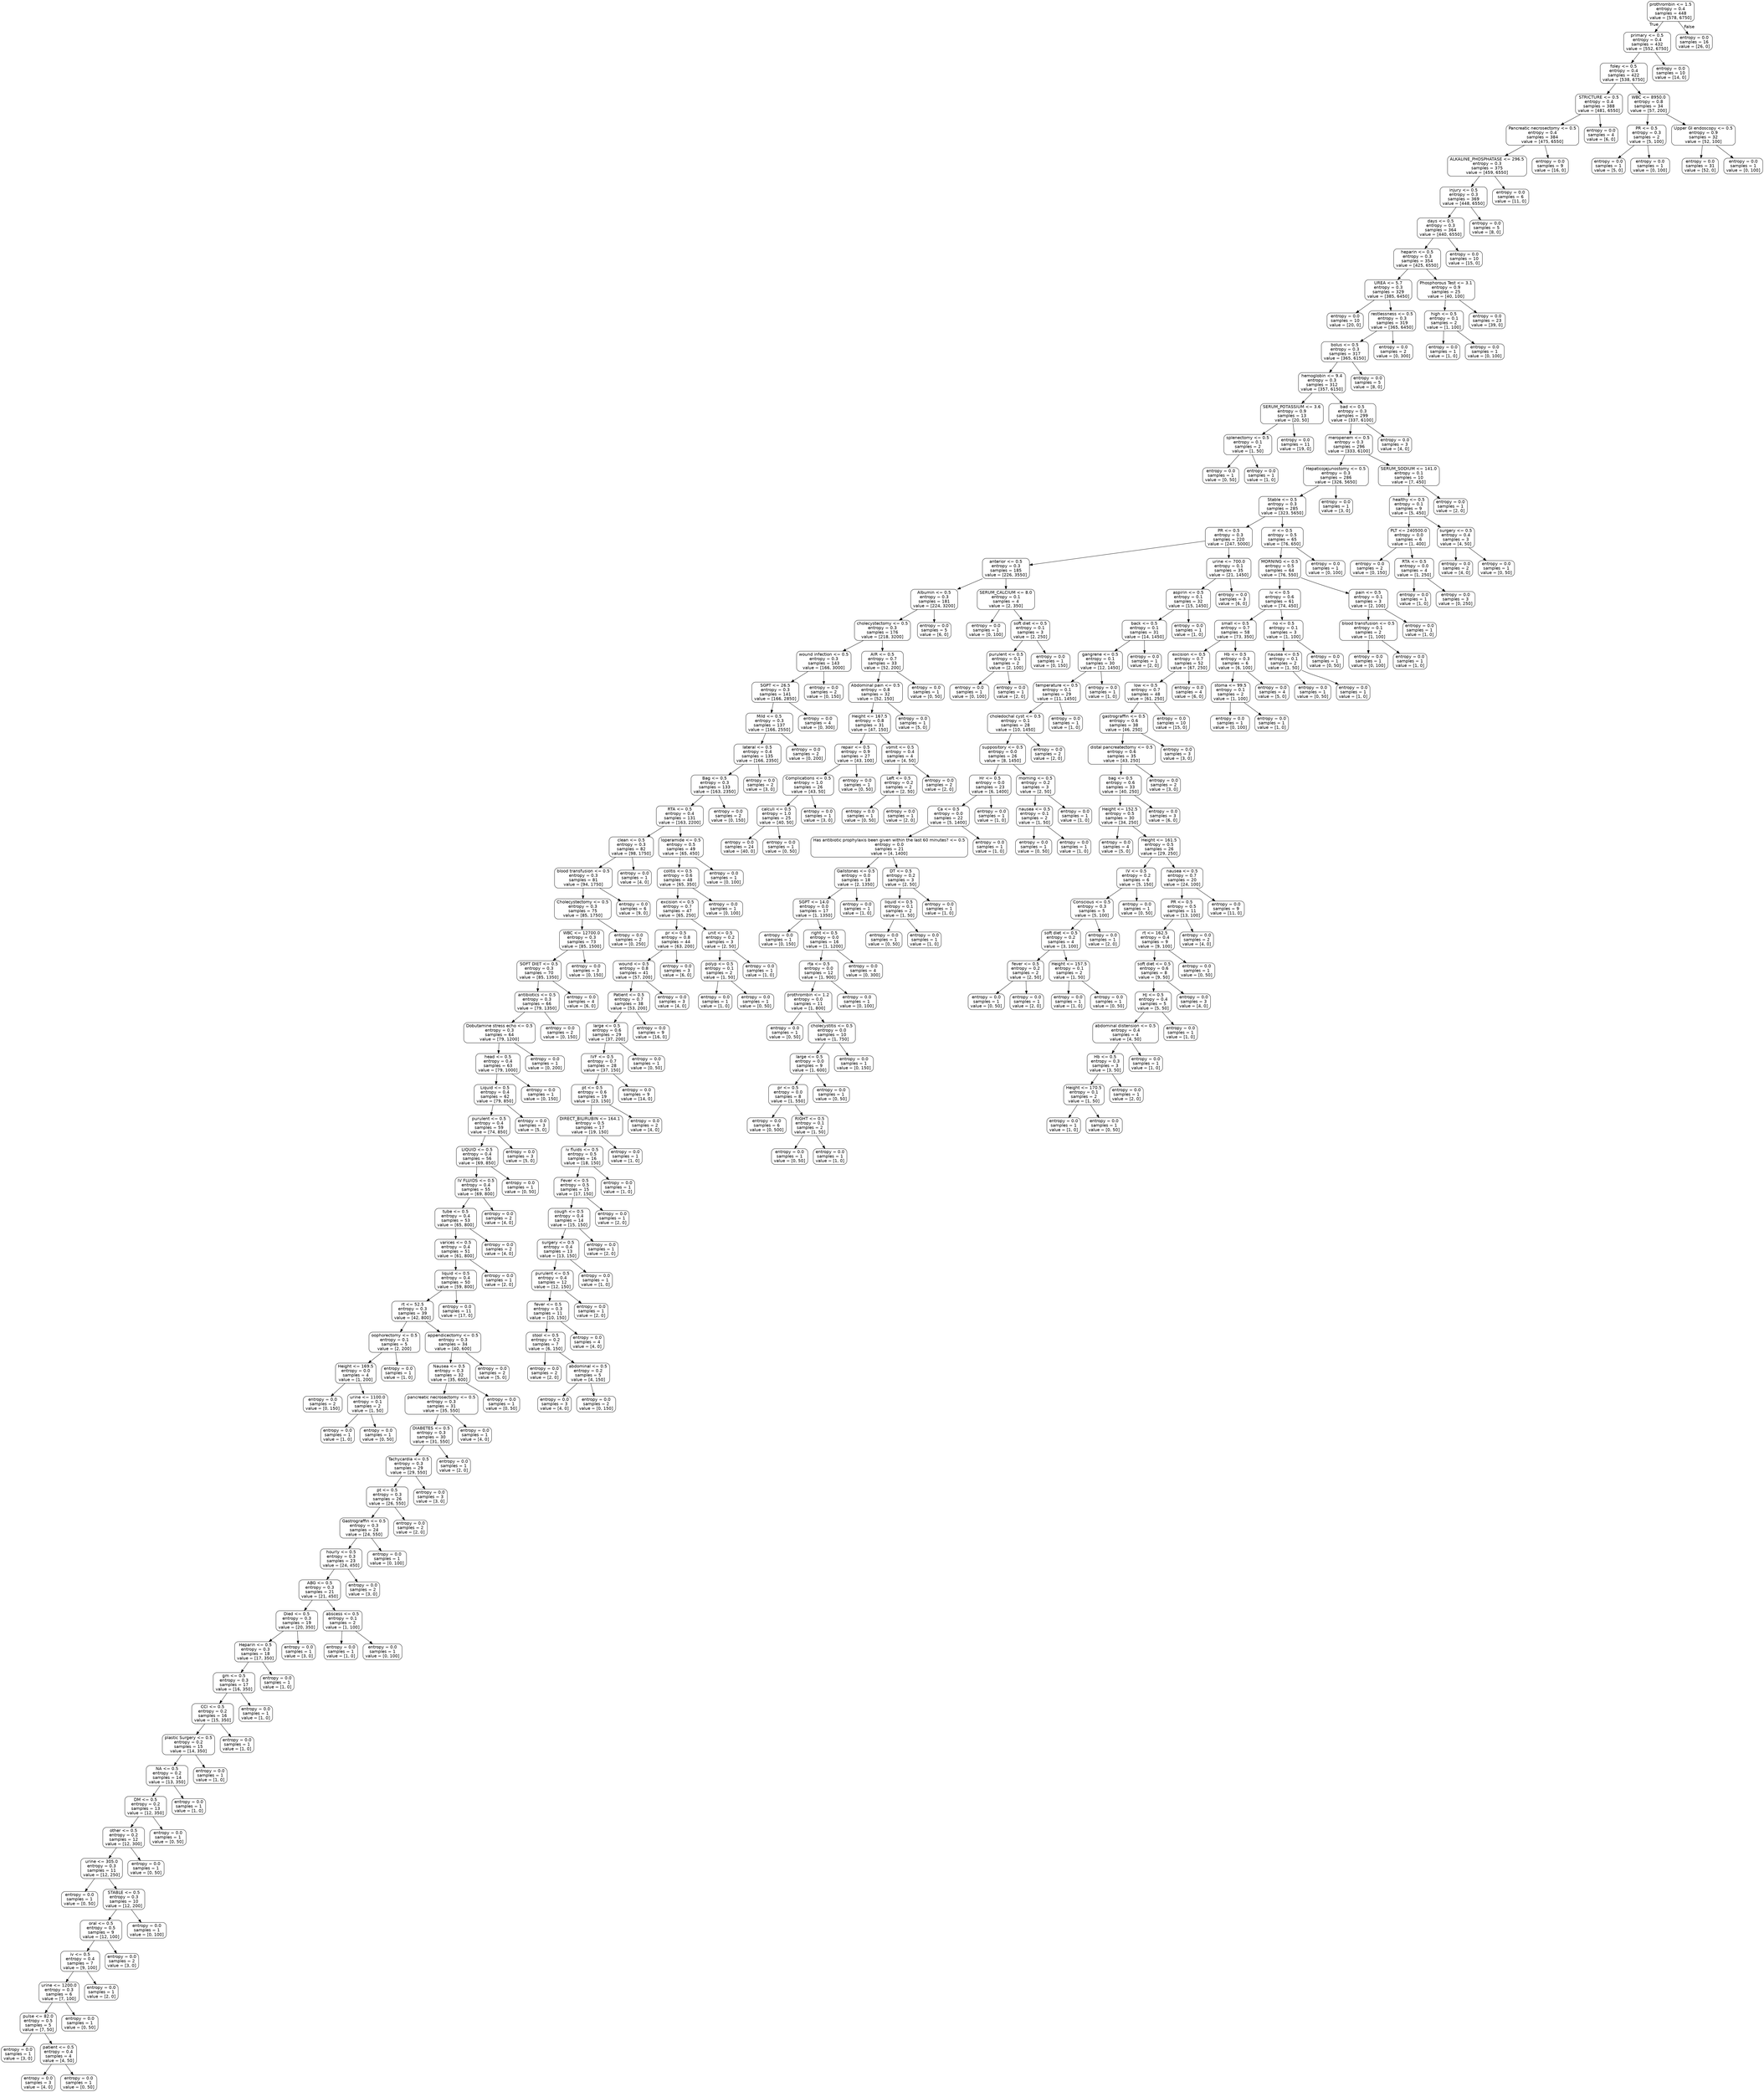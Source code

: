 digraph Tree {
node [shape=box, style="rounded", color="black", fontname=helvetica] ;
edge [fontname=helvetica] ;
0 [label="prothrombin <= 1.5\nentropy = 0.4\nsamples = 448\nvalue = [578, 6750]"] ;
1 [label="primary <= 0.5\nentropy = 0.4\nsamples = 432\nvalue = [552, 6750]"] ;
0 -> 1 [labeldistance=2.5, labelangle=45, headlabel="True"] ;
2 [label="foley <= 0.5\nentropy = 0.4\nsamples = 422\nvalue = [538, 6750]"] ;
1 -> 2 ;
3 [label="STRICTURE <= 0.5\nentropy = 0.4\nsamples = 388\nvalue = [481, 6550]"] ;
2 -> 3 ;
4 [label="Pancreatic necrosectomy <= 0.5\nentropy = 0.4\nsamples = 384\nvalue = [475, 6550]"] ;
3 -> 4 ;
5 [label="ALKALINE_PHOSPHATASE <= 296.5\nentropy = 0.3\nsamples = 375\nvalue = [459, 6550]"] ;
4 -> 5 ;
6 [label="injury <= 0.5\nentropy = 0.3\nsamples = 369\nvalue = [448, 6550]"] ;
5 -> 6 ;
7 [label="days <= 0.5\nentropy = 0.3\nsamples = 364\nvalue = [440, 6550]"] ;
6 -> 7 ;
8 [label="heparin <= 0.5\nentropy = 0.3\nsamples = 354\nvalue = [425, 6550]"] ;
7 -> 8 ;
9 [label="UREA <= 5.7\nentropy = 0.3\nsamples = 329\nvalue = [385, 6450]"] ;
8 -> 9 ;
10 [label="entropy = 0.0\nsamples = 10\nvalue = [20, 0]"] ;
9 -> 10 ;
11 [label="restlessness <= 0.5\nentropy = 0.3\nsamples = 319\nvalue = [365, 6450]"] ;
9 -> 11 ;
12 [label="bolus <= 0.5\nentropy = 0.3\nsamples = 317\nvalue = [365, 6150]"] ;
11 -> 12 ;
13 [label="hemoglobin <= 9.4\nentropy = 0.3\nsamples = 312\nvalue = [357, 6150]"] ;
12 -> 13 ;
14 [label="SERUM_POTASSIUM <= 3.6\nentropy = 0.9\nsamples = 13\nvalue = [20, 50]"] ;
13 -> 14 ;
15 [label="splenectomy <= 0.5\nentropy = 0.1\nsamples = 2\nvalue = [1, 50]"] ;
14 -> 15 ;
16 [label="entropy = 0.0\nsamples = 1\nvalue = [0, 50]"] ;
15 -> 16 ;
17 [label="entropy = 0.0\nsamples = 1\nvalue = [1, 0]"] ;
15 -> 17 ;
18 [label="entropy = 0.0\nsamples = 11\nvalue = [19, 0]"] ;
14 -> 18 ;
19 [label="bad <= 0.5\nentropy = 0.3\nsamples = 299\nvalue = [337, 6100]"] ;
13 -> 19 ;
20 [label="meropenem <= 0.5\nentropy = 0.3\nsamples = 296\nvalue = [333, 6100]"] ;
19 -> 20 ;
21 [label="Hepaticojejunostomy <= 0.5\nentropy = 0.3\nsamples = 286\nvalue = [326, 5650]"] ;
20 -> 21 ;
22 [label="Stable <= 0.5\nentropy = 0.3\nsamples = 285\nvalue = [323, 5650]"] ;
21 -> 22 ;
23 [label="PR <= 0.5\nentropy = 0.3\nsamples = 220\nvalue = [247, 5000]"] ;
22 -> 23 ;
24 [label="anterior <= 0.5\nentropy = 0.3\nsamples = 185\nvalue = [226, 3550]"] ;
23 -> 24 ;
25 [label="Albumin <= 0.5\nentropy = 0.3\nsamples = 181\nvalue = [224, 3200]"] ;
24 -> 25 ;
26 [label="cholecystectomy <= 0.5\nentropy = 0.3\nsamples = 176\nvalue = [218, 3200]"] ;
25 -> 26 ;
27 [label="wound infection <= 0.5\nentropy = 0.3\nsamples = 143\nvalue = [166, 3000]"] ;
26 -> 27 ;
28 [label="SGPT <= 26.5\nentropy = 0.3\nsamples = 141\nvalue = [166, 2850]"] ;
27 -> 28 ;
29 [label="Mild <= 0.5\nentropy = 0.3\nsamples = 137\nvalue = [166, 2550]"] ;
28 -> 29 ;
30 [label="lateral <= 0.5\nentropy = 0.4\nsamples = 135\nvalue = [166, 2350]"] ;
29 -> 30 ;
31 [label="Bag <= 0.5\nentropy = 0.3\nsamples = 133\nvalue = [163, 2350]"] ;
30 -> 31 ;
32 [label="RTA <= 0.5\nentropy = 0.4\nsamples = 131\nvalue = [163, 2200]"] ;
31 -> 32 ;
33 [label="clean <= 0.5\nentropy = 0.3\nsamples = 82\nvalue = [98, 1750]"] ;
32 -> 33 ;
34 [label="blood transfusion <= 0.5\nentropy = 0.3\nsamples = 81\nvalue = [94, 1750]"] ;
33 -> 34 ;
35 [label="Cholecystectomy <= 0.5\nentropy = 0.3\nsamples = 75\nvalue = [85, 1750]"] ;
34 -> 35 ;
36 [label="WBC <= 12700.0\nentropy = 0.3\nsamples = 73\nvalue = [85, 1500]"] ;
35 -> 36 ;
37 [label="SOFT DIET <= 0.5\nentropy = 0.3\nsamples = 70\nvalue = [85, 1350]"] ;
36 -> 37 ;
38 [label="antibiotics <= 0.5\nentropy = 0.3\nsamples = 66\nvalue = [79, 1350]"] ;
37 -> 38 ;
39 [label="Dobutamine stress echo <= 0.5\nentropy = 0.3\nsamples = 64\nvalue = [79, 1200]"] ;
38 -> 39 ;
40 [label="head <= 0.5\nentropy = 0.4\nsamples = 63\nvalue = [79, 1000]"] ;
39 -> 40 ;
41 [label="Liquid <= 0.5\nentropy = 0.4\nsamples = 62\nvalue = [79, 850]"] ;
40 -> 41 ;
42 [label="purulent <= 0.5\nentropy = 0.4\nsamples = 59\nvalue = [74, 850]"] ;
41 -> 42 ;
43 [label="LIQUID <= 0.5\nentropy = 0.4\nsamples = 56\nvalue = [69, 850]"] ;
42 -> 43 ;
44 [label="IV FLUIDS <= 0.5\nentropy = 0.4\nsamples = 55\nvalue = [69, 800]"] ;
43 -> 44 ;
45 [label="tube <= 0.5\nentropy = 0.4\nsamples = 53\nvalue = [65, 800]"] ;
44 -> 45 ;
46 [label="varices <= 0.5\nentropy = 0.4\nsamples = 51\nvalue = [61, 800]"] ;
45 -> 46 ;
47 [label="liquid <= 0.5\nentropy = 0.4\nsamples = 50\nvalue = [59, 800]"] ;
46 -> 47 ;
48 [label="rt <= 52.5\nentropy = 0.3\nsamples = 39\nvalue = [42, 800]"] ;
47 -> 48 ;
49 [label="oophorectomy <= 0.5\nentropy = 0.1\nsamples = 5\nvalue = [2, 200]"] ;
48 -> 49 ;
50 [label="Height <= 169.5\nentropy = 0.0\nsamples = 4\nvalue = [1, 200]"] ;
49 -> 50 ;
51 [label="entropy = 0.0\nsamples = 2\nvalue = [0, 150]"] ;
50 -> 51 ;
52 [label="urine <= 1100.0\nentropy = 0.1\nsamples = 2\nvalue = [1, 50]"] ;
50 -> 52 ;
53 [label="entropy = 0.0\nsamples = 1\nvalue = [1, 0]"] ;
52 -> 53 ;
54 [label="entropy = 0.0\nsamples = 1\nvalue = [0, 50]"] ;
52 -> 54 ;
55 [label="entropy = 0.0\nsamples = 1\nvalue = [1, 0]"] ;
49 -> 55 ;
56 [label="appendicectomy <= 0.5\nentropy = 0.3\nsamples = 34\nvalue = [40, 600]"] ;
48 -> 56 ;
57 [label="Nausea <= 0.5\nentropy = 0.3\nsamples = 32\nvalue = [35, 600]"] ;
56 -> 57 ;
58 [label="pancreatic necrosectomy <= 0.5\nentropy = 0.3\nsamples = 31\nvalue = [35, 550]"] ;
57 -> 58 ;
59 [label="DIABETES <= 0.5\nentropy = 0.3\nsamples = 30\nvalue = [31, 550]"] ;
58 -> 59 ;
60 [label="Tachycardia <= 0.5\nentropy = 0.3\nsamples = 29\nvalue = [29, 550]"] ;
59 -> 60 ;
61 [label="pt <= 0.5\nentropy = 0.3\nsamples = 26\nvalue = [26, 550]"] ;
60 -> 61 ;
62 [label="Gastrograffin <= 0.5\nentropy = 0.3\nsamples = 24\nvalue = [24, 550]"] ;
61 -> 62 ;
63 [label="hourly <= 0.5\nentropy = 0.3\nsamples = 23\nvalue = [24, 450]"] ;
62 -> 63 ;
64 [label="ABG <= 0.5\nentropy = 0.3\nsamples = 21\nvalue = [21, 450]"] ;
63 -> 64 ;
65 [label="Died <= 0.5\nentropy = 0.3\nsamples = 19\nvalue = [20, 350]"] ;
64 -> 65 ;
66 [label="Heparin <= 0.5\nentropy = 0.3\nsamples = 18\nvalue = [17, 350]"] ;
65 -> 66 ;
67 [label="gm <= 0.5\nentropy = 0.3\nsamples = 17\nvalue = [16, 350]"] ;
66 -> 67 ;
68 [label="CCI <= 0.5\nentropy = 0.2\nsamples = 16\nvalue = [15, 350]"] ;
67 -> 68 ;
69 [label="plastic Surgery <= 0.5\nentropy = 0.2\nsamples = 15\nvalue = [14, 350]"] ;
68 -> 69 ;
70 [label="NA <= 0.5\nentropy = 0.2\nsamples = 14\nvalue = [13, 350]"] ;
69 -> 70 ;
71 [label="DM <= 0.5\nentropy = 0.2\nsamples = 13\nvalue = [12, 350]"] ;
70 -> 71 ;
72 [label="other <= 0.5\nentropy = 0.2\nsamples = 12\nvalue = [12, 300]"] ;
71 -> 72 ;
73 [label="urine <= 305.0\nentropy = 0.3\nsamples = 11\nvalue = [12, 250]"] ;
72 -> 73 ;
74 [label="entropy = 0.0\nsamples = 1\nvalue = [0, 50]"] ;
73 -> 74 ;
75 [label="STABLE <= 0.5\nentropy = 0.3\nsamples = 10\nvalue = [12, 200]"] ;
73 -> 75 ;
76 [label="oral <= 0.5\nentropy = 0.5\nsamples = 9\nvalue = [12, 100]"] ;
75 -> 76 ;
77 [label="iv <= 0.5\nentropy = 0.4\nsamples = 7\nvalue = [9, 100]"] ;
76 -> 77 ;
78 [label="urine <= 1200.0\nentropy = 0.3\nsamples = 6\nvalue = [7, 100]"] ;
77 -> 78 ;
79 [label="pulse <= 82.0\nentropy = 0.5\nsamples = 5\nvalue = [7, 50]"] ;
78 -> 79 ;
80 [label="entropy = 0.0\nsamples = 1\nvalue = [3, 0]"] ;
79 -> 80 ;
81 [label="patient <= 0.5\nentropy = 0.4\nsamples = 4\nvalue = [4, 50]"] ;
79 -> 81 ;
82 [label="entropy = 0.0\nsamples = 3\nvalue = [4, 0]"] ;
81 -> 82 ;
83 [label="entropy = 0.0\nsamples = 1\nvalue = [0, 50]"] ;
81 -> 83 ;
84 [label="entropy = 0.0\nsamples = 1\nvalue = [0, 50]"] ;
78 -> 84 ;
85 [label="entropy = 0.0\nsamples = 1\nvalue = [2, 0]"] ;
77 -> 85 ;
86 [label="entropy = 0.0\nsamples = 2\nvalue = [3, 0]"] ;
76 -> 86 ;
87 [label="entropy = 0.0\nsamples = 1\nvalue = [0, 100]"] ;
75 -> 87 ;
88 [label="entropy = 0.0\nsamples = 1\nvalue = [0, 50]"] ;
72 -> 88 ;
89 [label="entropy = 0.0\nsamples = 1\nvalue = [0, 50]"] ;
71 -> 89 ;
90 [label="entropy = 0.0\nsamples = 1\nvalue = [1, 0]"] ;
70 -> 90 ;
91 [label="entropy = 0.0\nsamples = 1\nvalue = [1, 0]"] ;
69 -> 91 ;
92 [label="entropy = 0.0\nsamples = 1\nvalue = [1, 0]"] ;
68 -> 92 ;
93 [label="entropy = 0.0\nsamples = 1\nvalue = [1, 0]"] ;
67 -> 93 ;
94 [label="entropy = 0.0\nsamples = 1\nvalue = [1, 0]"] ;
66 -> 94 ;
95 [label="entropy = 0.0\nsamples = 1\nvalue = [3, 0]"] ;
65 -> 95 ;
96 [label="abscess <= 0.5\nentropy = 0.1\nsamples = 2\nvalue = [1, 100]"] ;
64 -> 96 ;
97 [label="entropy = 0.0\nsamples = 1\nvalue = [1, 0]"] ;
96 -> 97 ;
98 [label="entropy = 0.0\nsamples = 1\nvalue = [0, 100]"] ;
96 -> 98 ;
99 [label="entropy = 0.0\nsamples = 2\nvalue = [3, 0]"] ;
63 -> 99 ;
100 [label="entropy = 0.0\nsamples = 1\nvalue = [0, 100]"] ;
62 -> 100 ;
101 [label="entropy = 0.0\nsamples = 2\nvalue = [2, 0]"] ;
61 -> 101 ;
102 [label="entropy = 0.0\nsamples = 3\nvalue = [3, 0]"] ;
60 -> 102 ;
103 [label="entropy = 0.0\nsamples = 1\nvalue = [2, 0]"] ;
59 -> 103 ;
104 [label="entropy = 0.0\nsamples = 1\nvalue = [4, 0]"] ;
58 -> 104 ;
105 [label="entropy = 0.0\nsamples = 1\nvalue = [0, 50]"] ;
57 -> 105 ;
106 [label="entropy = 0.0\nsamples = 2\nvalue = [5, 0]"] ;
56 -> 106 ;
107 [label="entropy = 0.0\nsamples = 11\nvalue = [17, 0]"] ;
47 -> 107 ;
108 [label="entropy = 0.0\nsamples = 1\nvalue = [2, 0]"] ;
46 -> 108 ;
109 [label="entropy = 0.0\nsamples = 2\nvalue = [4, 0]"] ;
45 -> 109 ;
110 [label="entropy = 0.0\nsamples = 2\nvalue = [4, 0]"] ;
44 -> 110 ;
111 [label="entropy = 0.0\nsamples = 1\nvalue = [0, 50]"] ;
43 -> 111 ;
112 [label="entropy = 0.0\nsamples = 3\nvalue = [5, 0]"] ;
42 -> 112 ;
113 [label="entropy = 0.0\nsamples = 3\nvalue = [5, 0]"] ;
41 -> 113 ;
114 [label="entropy = 0.0\nsamples = 1\nvalue = [0, 150]"] ;
40 -> 114 ;
115 [label="entropy = 0.0\nsamples = 1\nvalue = [0, 200]"] ;
39 -> 115 ;
116 [label="entropy = 0.0\nsamples = 2\nvalue = [0, 150]"] ;
38 -> 116 ;
117 [label="entropy = 0.0\nsamples = 4\nvalue = [6, 0]"] ;
37 -> 117 ;
118 [label="entropy = 0.0\nsamples = 3\nvalue = [0, 150]"] ;
36 -> 118 ;
119 [label="entropy = 0.0\nsamples = 2\nvalue = [0, 250]"] ;
35 -> 119 ;
120 [label="entropy = 0.0\nsamples = 6\nvalue = [9, 0]"] ;
34 -> 120 ;
121 [label="entropy = 0.0\nsamples = 1\nvalue = [4, 0]"] ;
33 -> 121 ;
122 [label="loperamide <= 0.5\nentropy = 0.5\nsamples = 49\nvalue = [65, 450]"] ;
32 -> 122 ;
123 [label="colitis <= 0.5\nentropy = 0.6\nsamples = 48\nvalue = [65, 350]"] ;
122 -> 123 ;
124 [label="excision <= 0.5\nentropy = 0.7\nsamples = 47\nvalue = [65, 250]"] ;
123 -> 124 ;
125 [label="pr <= 0.5\nentropy = 0.8\nsamples = 44\nvalue = [63, 200]"] ;
124 -> 125 ;
126 [label="wound <= 0.5\nentropy = 0.8\nsamples = 41\nvalue = [57, 200]"] ;
125 -> 126 ;
127 [label="Patient <= 0.5\nentropy = 0.7\nsamples = 38\nvalue = [53, 200]"] ;
126 -> 127 ;
128 [label="large <= 0.5\nentropy = 0.6\nsamples = 29\nvalue = [37, 200]"] ;
127 -> 128 ;
129 [label="IVF <= 0.5\nentropy = 0.7\nsamples = 28\nvalue = [37, 150]"] ;
128 -> 129 ;
130 [label="pt <= 0.5\nentropy = 0.6\nsamples = 19\nvalue = [23, 150]"] ;
129 -> 130 ;
131 [label="DIRECT_BILIRUBIN <= 164.1\nentropy = 0.5\nsamples = 17\nvalue = [19, 150]"] ;
130 -> 131 ;
132 [label="iv fluids <= 0.5\nentropy = 0.5\nsamples = 16\nvalue = [18, 150]"] ;
131 -> 132 ;
133 [label="Fever <= 0.5\nentropy = 0.5\nsamples = 15\nvalue = [17, 150]"] ;
132 -> 133 ;
134 [label="cough <= 0.5\nentropy = 0.4\nsamples = 14\nvalue = [15, 150]"] ;
133 -> 134 ;
135 [label="surgery <= 0.5\nentropy = 0.4\nsamples = 13\nvalue = [13, 150]"] ;
134 -> 135 ;
136 [label="purulent <= 0.5\nentropy = 0.4\nsamples = 12\nvalue = [12, 150]"] ;
135 -> 136 ;
137 [label="fever <= 0.5\nentropy = 0.3\nsamples = 11\nvalue = [10, 150]"] ;
136 -> 137 ;
138 [label="stool <= 0.5\nentropy = 0.2\nsamples = 7\nvalue = [6, 150]"] ;
137 -> 138 ;
139 [label="entropy = 0.0\nsamples = 2\nvalue = [2, 0]"] ;
138 -> 139 ;
140 [label="abdominal <= 0.5\nentropy = 0.2\nsamples = 5\nvalue = [4, 150]"] ;
138 -> 140 ;
141 [label="entropy = 0.0\nsamples = 3\nvalue = [4, 0]"] ;
140 -> 141 ;
142 [label="entropy = 0.0\nsamples = 2\nvalue = [0, 150]"] ;
140 -> 142 ;
143 [label="entropy = 0.0\nsamples = 4\nvalue = [4, 0]"] ;
137 -> 143 ;
144 [label="entropy = 0.0\nsamples = 1\nvalue = [2, 0]"] ;
136 -> 144 ;
145 [label="entropy = 0.0\nsamples = 1\nvalue = [1, 0]"] ;
135 -> 145 ;
146 [label="entropy = 0.0\nsamples = 1\nvalue = [2, 0]"] ;
134 -> 146 ;
147 [label="entropy = 0.0\nsamples = 1\nvalue = [2, 0]"] ;
133 -> 147 ;
148 [label="entropy = 0.0\nsamples = 1\nvalue = [1, 0]"] ;
132 -> 148 ;
149 [label="entropy = 0.0\nsamples = 1\nvalue = [1, 0]"] ;
131 -> 149 ;
150 [label="entropy = 0.0\nsamples = 2\nvalue = [4, 0]"] ;
130 -> 150 ;
151 [label="entropy = 0.0\nsamples = 9\nvalue = [14, 0]"] ;
129 -> 151 ;
152 [label="entropy = 0.0\nsamples = 1\nvalue = [0, 50]"] ;
128 -> 152 ;
153 [label="entropy = 0.0\nsamples = 9\nvalue = [16, 0]"] ;
127 -> 153 ;
154 [label="entropy = 0.0\nsamples = 3\nvalue = [4, 0]"] ;
126 -> 154 ;
155 [label="entropy = 0.0\nsamples = 3\nvalue = [6, 0]"] ;
125 -> 155 ;
156 [label="unit <= 0.5\nentropy = 0.2\nsamples = 3\nvalue = [2, 50]"] ;
124 -> 156 ;
157 [label="polyp <= 0.5\nentropy = 0.1\nsamples = 2\nvalue = [1, 50]"] ;
156 -> 157 ;
158 [label="entropy = 0.0\nsamples = 1\nvalue = [1, 0]"] ;
157 -> 158 ;
159 [label="entropy = 0.0\nsamples = 1\nvalue = [0, 50]"] ;
157 -> 159 ;
160 [label="entropy = 0.0\nsamples = 1\nvalue = [1, 0]"] ;
156 -> 160 ;
161 [label="entropy = 0.0\nsamples = 1\nvalue = [0, 100]"] ;
123 -> 161 ;
162 [label="entropy = 0.0\nsamples = 1\nvalue = [0, 100]"] ;
122 -> 162 ;
163 [label="entropy = 0.0\nsamples = 2\nvalue = [0, 150]"] ;
31 -> 163 ;
164 [label="entropy = 0.0\nsamples = 2\nvalue = [3, 0]"] ;
30 -> 164 ;
165 [label="entropy = 0.0\nsamples = 2\nvalue = [0, 200]"] ;
29 -> 165 ;
166 [label="entropy = 0.0\nsamples = 4\nvalue = [0, 300]"] ;
28 -> 166 ;
167 [label="entropy = 0.0\nsamples = 2\nvalue = [0, 150]"] ;
27 -> 167 ;
168 [label="AIR <= 0.5\nentropy = 0.7\nsamples = 33\nvalue = [52, 200]"] ;
26 -> 168 ;
169 [label="Abdominal pain <= 0.5\nentropy = 0.8\nsamples = 32\nvalue = [52, 150]"] ;
168 -> 169 ;
170 [label="Height <= 167.5\nentropy = 0.8\nsamples = 31\nvalue = [47, 150]"] ;
169 -> 170 ;
171 [label="repair <= 0.5\nentropy = 0.9\nsamples = 27\nvalue = [43, 100]"] ;
170 -> 171 ;
172 [label="Complications <= 0.5\nentropy = 1.0\nsamples = 26\nvalue = [43, 50]"] ;
171 -> 172 ;
173 [label="calculi <= 0.5\nentropy = 1.0\nsamples = 25\nvalue = [40, 50]"] ;
172 -> 173 ;
174 [label="entropy = 0.0\nsamples = 24\nvalue = [40, 0]"] ;
173 -> 174 ;
175 [label="entropy = 0.0\nsamples = 1\nvalue = [0, 50]"] ;
173 -> 175 ;
176 [label="entropy = 0.0\nsamples = 1\nvalue = [3, 0]"] ;
172 -> 176 ;
177 [label="entropy = 0.0\nsamples = 1\nvalue = [0, 50]"] ;
171 -> 177 ;
178 [label="vomit <= 0.5\nentropy = 0.4\nsamples = 4\nvalue = [4, 50]"] ;
170 -> 178 ;
179 [label="Left <= 0.5\nentropy = 0.2\nsamples = 2\nvalue = [2, 50]"] ;
178 -> 179 ;
180 [label="entropy = 0.0\nsamples = 1\nvalue = [0, 50]"] ;
179 -> 180 ;
181 [label="entropy = 0.0\nsamples = 1\nvalue = [2, 0]"] ;
179 -> 181 ;
182 [label="entropy = 0.0\nsamples = 2\nvalue = [2, 0]"] ;
178 -> 182 ;
183 [label="entropy = 0.0\nsamples = 1\nvalue = [5, 0]"] ;
169 -> 183 ;
184 [label="entropy = 0.0\nsamples = 1\nvalue = [0, 50]"] ;
168 -> 184 ;
185 [label="entropy = 0.0\nsamples = 5\nvalue = [6, 0]"] ;
25 -> 185 ;
186 [label="SERUM_CALCIUM <= 8.0\nentropy = 0.1\nsamples = 4\nvalue = [2, 350]"] ;
24 -> 186 ;
187 [label="entropy = 0.0\nsamples = 1\nvalue = [0, 100]"] ;
186 -> 187 ;
188 [label="soft diet <= 0.5\nentropy = 0.1\nsamples = 3\nvalue = [2, 250]"] ;
186 -> 188 ;
189 [label="purulent <= 0.5\nentropy = 0.1\nsamples = 2\nvalue = [2, 100]"] ;
188 -> 189 ;
190 [label="entropy = 0.0\nsamples = 1\nvalue = [0, 100]"] ;
189 -> 190 ;
191 [label="entropy = 0.0\nsamples = 1\nvalue = [2, 0]"] ;
189 -> 191 ;
192 [label="entropy = 0.0\nsamples = 1\nvalue = [0, 150]"] ;
188 -> 192 ;
193 [label="urine <= 700.0\nentropy = 0.1\nsamples = 35\nvalue = [21, 1450]"] ;
23 -> 193 ;
194 [label="aspirin <= 0.5\nentropy = 0.1\nsamples = 32\nvalue = [15, 1450]"] ;
193 -> 194 ;
195 [label="back <= 0.5\nentropy = 0.1\nsamples = 31\nvalue = [14, 1450]"] ;
194 -> 195 ;
196 [label="gangrene <= 0.5\nentropy = 0.1\nsamples = 30\nvalue = [12, 1450]"] ;
195 -> 196 ;
197 [label="temperature <= 0.5\nentropy = 0.1\nsamples = 29\nvalue = [11, 1450]"] ;
196 -> 197 ;
198 [label="choledochal cyst <= 0.5\nentropy = 0.1\nsamples = 28\nvalue = [10, 1450]"] ;
197 -> 198 ;
199 [label="suppository <= 0.5\nentropy = 0.0\nsamples = 26\nvalue = [8, 1450]"] ;
198 -> 199 ;
200 [label="Hr <= 0.5\nentropy = 0.0\nsamples = 23\nvalue = [6, 1400]"] ;
199 -> 200 ;
201 [label="Ca <= 0.5\nentropy = 0.0\nsamples = 22\nvalue = [5, 1400]"] ;
200 -> 201 ;
202 [label="Has antibiotic prophylaxis been given within the last 60 minutes? <= 0.5\nentropy = 0.0\nsamples = 21\nvalue = [4, 1400]"] ;
201 -> 202 ;
203 [label="Gallstones <= 0.5\nentropy = 0.0\nsamples = 18\nvalue = [2, 1350]"] ;
202 -> 203 ;
204 [label="SGPT <= 14.0\nentropy = 0.0\nsamples = 17\nvalue = [1, 1350]"] ;
203 -> 204 ;
205 [label="entropy = 0.0\nsamples = 1\nvalue = [0, 150]"] ;
204 -> 205 ;
206 [label="right <= 0.5\nentropy = 0.0\nsamples = 16\nvalue = [1, 1200]"] ;
204 -> 206 ;
207 [label="rta <= 0.5\nentropy = 0.0\nsamples = 12\nvalue = [1, 900]"] ;
206 -> 207 ;
208 [label="prothrombin <= 1.2\nentropy = 0.0\nsamples = 11\nvalue = [1, 800]"] ;
207 -> 208 ;
209 [label="entropy = 0.0\nsamples = 1\nvalue = [0, 50]"] ;
208 -> 209 ;
210 [label="cholecystitis <= 0.5\nentropy = 0.0\nsamples = 10\nvalue = [1, 750]"] ;
208 -> 210 ;
211 [label="large <= 0.5\nentropy = 0.0\nsamples = 9\nvalue = [1, 600]"] ;
210 -> 211 ;
212 [label="pr <= 0.5\nentropy = 0.0\nsamples = 8\nvalue = [1, 550]"] ;
211 -> 212 ;
213 [label="entropy = 0.0\nsamples = 6\nvalue = [0, 500]"] ;
212 -> 213 ;
214 [label="RIGHT <= 0.5\nentropy = 0.1\nsamples = 2\nvalue = [1, 50]"] ;
212 -> 214 ;
215 [label="entropy = 0.0\nsamples = 1\nvalue = [0, 50]"] ;
214 -> 215 ;
216 [label="entropy = 0.0\nsamples = 1\nvalue = [1, 0]"] ;
214 -> 216 ;
217 [label="entropy = 0.0\nsamples = 1\nvalue = [0, 50]"] ;
211 -> 217 ;
218 [label="entropy = 0.0\nsamples = 1\nvalue = [0, 150]"] ;
210 -> 218 ;
219 [label="entropy = 0.0\nsamples = 1\nvalue = [0, 100]"] ;
207 -> 219 ;
220 [label="entropy = 0.0\nsamples = 4\nvalue = [0, 300]"] ;
206 -> 220 ;
221 [label="entropy = 0.0\nsamples = 1\nvalue = [1, 0]"] ;
203 -> 221 ;
222 [label="DT <= 0.5\nentropy = 0.2\nsamples = 3\nvalue = [2, 50]"] ;
202 -> 222 ;
223 [label="liquid <= 0.5\nentropy = 0.1\nsamples = 2\nvalue = [1, 50]"] ;
222 -> 223 ;
224 [label="entropy = 0.0\nsamples = 1\nvalue = [0, 50]"] ;
223 -> 224 ;
225 [label="entropy = 0.0\nsamples = 1\nvalue = [1, 0]"] ;
223 -> 225 ;
226 [label="entropy = 0.0\nsamples = 1\nvalue = [1, 0]"] ;
222 -> 226 ;
227 [label="entropy = 0.0\nsamples = 1\nvalue = [1, 0]"] ;
201 -> 227 ;
228 [label="entropy = 0.0\nsamples = 1\nvalue = [1, 0]"] ;
200 -> 228 ;
229 [label="morning <= 0.5\nentropy = 0.2\nsamples = 3\nvalue = [2, 50]"] ;
199 -> 229 ;
230 [label="nausea <= 0.5\nentropy = 0.1\nsamples = 2\nvalue = [1, 50]"] ;
229 -> 230 ;
231 [label="entropy = 0.0\nsamples = 1\nvalue = [0, 50]"] ;
230 -> 231 ;
232 [label="entropy = 0.0\nsamples = 1\nvalue = [1, 0]"] ;
230 -> 232 ;
233 [label="entropy = 0.0\nsamples = 1\nvalue = [1, 0]"] ;
229 -> 233 ;
234 [label="entropy = 0.0\nsamples = 2\nvalue = [2, 0]"] ;
198 -> 234 ;
235 [label="entropy = 0.0\nsamples = 1\nvalue = [1, 0]"] ;
197 -> 235 ;
236 [label="entropy = 0.0\nsamples = 1\nvalue = [1, 0]"] ;
196 -> 236 ;
237 [label="entropy = 0.0\nsamples = 1\nvalue = [2, 0]"] ;
195 -> 237 ;
238 [label="entropy = 0.0\nsamples = 1\nvalue = [1, 0]"] ;
194 -> 238 ;
239 [label="entropy = 0.0\nsamples = 3\nvalue = [6, 0]"] ;
193 -> 239 ;
240 [label="rr <= 0.5\nentropy = 0.5\nsamples = 65\nvalue = [76, 650]"] ;
22 -> 240 ;
241 [label="MORNING <= 0.5\nentropy = 0.5\nsamples = 64\nvalue = [76, 550]"] ;
240 -> 241 ;
242 [label="iv <= 0.5\nentropy = 0.6\nsamples = 61\nvalue = [74, 450]"] ;
241 -> 242 ;
243 [label="small <= 0.5\nentropy = 0.7\nsamples = 58\nvalue = [73, 350]"] ;
242 -> 243 ;
244 [label="excision <= 0.5\nentropy = 0.7\nsamples = 52\nvalue = [67, 250]"] ;
243 -> 244 ;
245 [label="low <= 0.5\nentropy = 0.7\nsamples = 48\nvalue = [61, 250]"] ;
244 -> 245 ;
246 [label="gastrograffin <= 0.5\nentropy = 0.6\nsamples = 38\nvalue = [46, 250]"] ;
245 -> 246 ;
247 [label="distal pancreatectomy <= 0.5\nentropy = 0.6\nsamples = 35\nvalue = [43, 250]"] ;
246 -> 247 ;
248 [label="bag <= 0.5\nentropy = 0.6\nsamples = 33\nvalue = [40, 250]"] ;
247 -> 248 ;
249 [label="Height <= 152.5\nentropy = 0.5\nsamples = 30\nvalue = [34, 250]"] ;
248 -> 249 ;
250 [label="entropy = 0.0\nsamples = 4\nvalue = [5, 0]"] ;
249 -> 250 ;
251 [label="Height <= 161.5\nentropy = 0.5\nsamples = 26\nvalue = [29, 250]"] ;
249 -> 251 ;
252 [label="IV <= 0.5\nentropy = 0.2\nsamples = 6\nvalue = [5, 150]"] ;
251 -> 252 ;
253 [label="Conscious <= 0.5\nentropy = 0.3\nsamples = 5\nvalue = [5, 100]"] ;
252 -> 253 ;
254 [label="soft diet <= 0.5\nentropy = 0.2\nsamples = 4\nvalue = [3, 100]"] ;
253 -> 254 ;
255 [label="fever <= 0.5\nentropy = 0.2\nsamples = 2\nvalue = [2, 50]"] ;
254 -> 255 ;
256 [label="entropy = 0.0\nsamples = 1\nvalue = [0, 50]"] ;
255 -> 256 ;
257 [label="entropy = 0.0\nsamples = 1\nvalue = [2, 0]"] ;
255 -> 257 ;
258 [label="Height <= 157.5\nentropy = 0.1\nsamples = 2\nvalue = [1, 50]"] ;
254 -> 258 ;
259 [label="entropy = 0.0\nsamples = 1\nvalue = [1, 0]"] ;
258 -> 259 ;
260 [label="entropy = 0.0\nsamples = 1\nvalue = [0, 50]"] ;
258 -> 260 ;
261 [label="entropy = 0.0\nsamples = 1\nvalue = [2, 0]"] ;
253 -> 261 ;
262 [label="entropy = 0.0\nsamples = 1\nvalue = [0, 50]"] ;
252 -> 262 ;
263 [label="nausea <= 0.5\nentropy = 0.7\nsamples = 20\nvalue = [24, 100]"] ;
251 -> 263 ;
264 [label="PR <= 0.5\nentropy = 0.5\nsamples = 11\nvalue = [13, 100]"] ;
263 -> 264 ;
265 [label="rt <= 162.5\nentropy = 0.4\nsamples = 9\nvalue = [9, 100]"] ;
264 -> 265 ;
266 [label="soft diet <= 0.5\nentropy = 0.6\nsamples = 8\nvalue = [9, 50]"] ;
265 -> 266 ;
267 [label="HJ <= 0.5\nentropy = 0.4\nsamples = 5\nvalue = [5, 50]"] ;
266 -> 267 ;
268 [label="abdominal distension <= 0.5\nentropy = 0.4\nsamples = 4\nvalue = [4, 50]"] ;
267 -> 268 ;
269 [label="Hb <= 0.5\nentropy = 0.3\nsamples = 3\nvalue = [3, 50]"] ;
268 -> 269 ;
270 [label="Height <= 170.5\nentropy = 0.1\nsamples = 2\nvalue = [1, 50]"] ;
269 -> 270 ;
271 [label="entropy = 0.0\nsamples = 1\nvalue = [1, 0]"] ;
270 -> 271 ;
272 [label="entropy = 0.0\nsamples = 1\nvalue = [0, 50]"] ;
270 -> 272 ;
273 [label="entropy = 0.0\nsamples = 1\nvalue = [2, 0]"] ;
269 -> 273 ;
274 [label="entropy = 0.0\nsamples = 1\nvalue = [1, 0]"] ;
268 -> 274 ;
275 [label="entropy = 0.0\nsamples = 1\nvalue = [1, 0]"] ;
267 -> 275 ;
276 [label="entropy = 0.0\nsamples = 3\nvalue = [4, 0]"] ;
266 -> 276 ;
277 [label="entropy = 0.0\nsamples = 1\nvalue = [0, 50]"] ;
265 -> 277 ;
278 [label="entropy = 0.0\nsamples = 2\nvalue = [4, 0]"] ;
264 -> 278 ;
279 [label="entropy = 0.0\nsamples = 9\nvalue = [11, 0]"] ;
263 -> 279 ;
280 [label="entropy = 0.0\nsamples = 3\nvalue = [6, 0]"] ;
248 -> 280 ;
281 [label="entropy = 0.0\nsamples = 2\nvalue = [3, 0]"] ;
247 -> 281 ;
282 [label="entropy = 0.0\nsamples = 3\nvalue = [3, 0]"] ;
246 -> 282 ;
283 [label="entropy = 0.0\nsamples = 10\nvalue = [15, 0]"] ;
245 -> 283 ;
284 [label="entropy = 0.0\nsamples = 4\nvalue = [6, 0]"] ;
244 -> 284 ;
285 [label="Hb <= 0.5\nentropy = 0.3\nsamples = 6\nvalue = [6, 100]"] ;
243 -> 285 ;
286 [label="stoma <= 99.5\nentropy = 0.1\nsamples = 2\nvalue = [1, 100]"] ;
285 -> 286 ;
287 [label="entropy = 0.0\nsamples = 1\nvalue = [0, 100]"] ;
286 -> 287 ;
288 [label="entropy = 0.0\nsamples = 1\nvalue = [1, 0]"] ;
286 -> 288 ;
289 [label="entropy = 0.0\nsamples = 4\nvalue = [5, 0]"] ;
285 -> 289 ;
290 [label="no <= 0.5\nentropy = 0.1\nsamples = 3\nvalue = [1, 100]"] ;
242 -> 290 ;
291 [label="nausea <= 0.5\nentropy = 0.1\nsamples = 2\nvalue = [1, 50]"] ;
290 -> 291 ;
292 [label="entropy = 0.0\nsamples = 1\nvalue = [0, 50]"] ;
291 -> 292 ;
293 [label="entropy = 0.0\nsamples = 1\nvalue = [1, 0]"] ;
291 -> 293 ;
294 [label="entropy = 0.0\nsamples = 1\nvalue = [0, 50]"] ;
290 -> 294 ;
295 [label="pain <= 0.5\nentropy = 0.1\nsamples = 3\nvalue = [2, 100]"] ;
241 -> 295 ;
296 [label="blood transfusion <= 0.5\nentropy = 0.1\nsamples = 2\nvalue = [1, 100]"] ;
295 -> 296 ;
297 [label="entropy = 0.0\nsamples = 1\nvalue = [0, 100]"] ;
296 -> 297 ;
298 [label="entropy = 0.0\nsamples = 1\nvalue = [1, 0]"] ;
296 -> 298 ;
299 [label="entropy = 0.0\nsamples = 1\nvalue = [1, 0]"] ;
295 -> 299 ;
300 [label="entropy = 0.0\nsamples = 1\nvalue = [0, 100]"] ;
240 -> 300 ;
301 [label="entropy = 0.0\nsamples = 1\nvalue = [3, 0]"] ;
21 -> 301 ;
302 [label="SERUM_SODIUM <= 141.0\nentropy = 0.1\nsamples = 10\nvalue = [7, 450]"] ;
20 -> 302 ;
303 [label="healthy <= 0.5\nentropy = 0.1\nsamples = 9\nvalue = [5, 450]"] ;
302 -> 303 ;
304 [label="PLT <= 240500.0\nentropy = 0.0\nsamples = 6\nvalue = [1, 400]"] ;
303 -> 304 ;
305 [label="entropy = 0.0\nsamples = 2\nvalue = [0, 150]"] ;
304 -> 305 ;
306 [label="RTA <= 0.5\nentropy = 0.0\nsamples = 4\nvalue = [1, 250]"] ;
304 -> 306 ;
307 [label="entropy = 0.0\nsamples = 1\nvalue = [1, 0]"] ;
306 -> 307 ;
308 [label="entropy = 0.0\nsamples = 3\nvalue = [0, 250]"] ;
306 -> 308 ;
309 [label="surgery <= 0.5\nentropy = 0.4\nsamples = 3\nvalue = [4, 50]"] ;
303 -> 309 ;
310 [label="entropy = 0.0\nsamples = 2\nvalue = [4, 0]"] ;
309 -> 310 ;
311 [label="entropy = 0.0\nsamples = 1\nvalue = [0, 50]"] ;
309 -> 311 ;
312 [label="entropy = 0.0\nsamples = 1\nvalue = [2, 0]"] ;
302 -> 312 ;
313 [label="entropy = 0.0\nsamples = 3\nvalue = [4, 0]"] ;
19 -> 313 ;
314 [label="entropy = 0.0\nsamples = 5\nvalue = [8, 0]"] ;
12 -> 314 ;
315 [label="entropy = 0.0\nsamples = 2\nvalue = [0, 300]"] ;
11 -> 315 ;
316 [label="Phosphorous Test <= 3.1\nentropy = 0.9\nsamples = 25\nvalue = [40, 100]"] ;
8 -> 316 ;
317 [label="high <= 0.5\nentropy = 0.1\nsamples = 2\nvalue = [1, 100]"] ;
316 -> 317 ;
318 [label="entropy = 0.0\nsamples = 1\nvalue = [1, 0]"] ;
317 -> 318 ;
319 [label="entropy = 0.0\nsamples = 1\nvalue = [0, 100]"] ;
317 -> 319 ;
320 [label="entropy = 0.0\nsamples = 23\nvalue = [39, 0]"] ;
316 -> 320 ;
321 [label="entropy = 0.0\nsamples = 10\nvalue = [15, 0]"] ;
7 -> 321 ;
322 [label="entropy = 0.0\nsamples = 5\nvalue = [8, 0]"] ;
6 -> 322 ;
323 [label="entropy = 0.0\nsamples = 6\nvalue = [11, 0]"] ;
5 -> 323 ;
324 [label="entropy = 0.0\nsamples = 9\nvalue = [16, 0]"] ;
4 -> 324 ;
325 [label="entropy = 0.0\nsamples = 4\nvalue = [6, 0]"] ;
3 -> 325 ;
326 [label="WBC <= 8950.0\nentropy = 0.8\nsamples = 34\nvalue = [57, 200]"] ;
2 -> 326 ;
327 [label="PR <= 0.5\nentropy = 0.3\nsamples = 2\nvalue = [5, 100]"] ;
326 -> 327 ;
328 [label="entropy = 0.0\nsamples = 1\nvalue = [5, 0]"] ;
327 -> 328 ;
329 [label="entropy = 0.0\nsamples = 1\nvalue = [0, 100]"] ;
327 -> 329 ;
330 [label="Upper GI endoscopy <= 0.5\nentropy = 0.9\nsamples = 32\nvalue = [52, 100]"] ;
326 -> 330 ;
331 [label="entropy = 0.0\nsamples = 31\nvalue = [52, 0]"] ;
330 -> 331 ;
332 [label="entropy = 0.0\nsamples = 1\nvalue = [0, 100]"] ;
330 -> 332 ;
333 [label="entropy = 0.0\nsamples = 10\nvalue = [14, 0]"] ;
1 -> 333 ;
334 [label="entropy = 0.0\nsamples = 16\nvalue = [26, 0]"] ;
0 -> 334 [labeldistance=2.5, labelangle=-45, headlabel="False"] ;
}